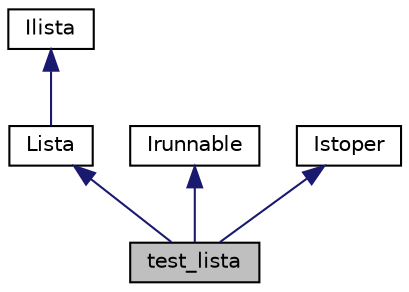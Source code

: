 digraph "test_lista"
{
  edge [fontname="Helvetica",fontsize="10",labelfontname="Helvetica",labelfontsize="10"];
  node [fontname="Helvetica",fontsize="10",shape=record];
  Node1 [label="test_lista",height=0.2,width=0.4,color="black", fillcolor="grey75", style="filled" fontcolor="black"];
  Node2 -> Node1 [dir="back",color="midnightblue",fontsize="10",style="solid",fontname="Helvetica"];
  Node2 [label="Lista",height=0.2,width=0.4,color="black", fillcolor="white", style="filled",URL="$class_lista.html"];
  Node3 -> Node2 [dir="back",color="midnightblue",fontsize="10",style="solid",fontname="Helvetica"];
  Node3 [label="Ilista",height=0.2,width=0.4,color="black", fillcolor="white", style="filled",URL="$class_ilista.html"];
  Node4 -> Node1 [dir="back",color="midnightblue",fontsize="10",style="solid",fontname="Helvetica"];
  Node4 [label="Irunnable",height=0.2,width=0.4,color="black", fillcolor="white", style="filled",URL="$class_irunnable.html"];
  Node5 -> Node1 [dir="back",color="midnightblue",fontsize="10",style="solid",fontname="Helvetica"];
  Node5 [label="Istoper",height=0.2,width=0.4,color="black", fillcolor="white", style="filled",URL="$class_istoper.html"];
}
